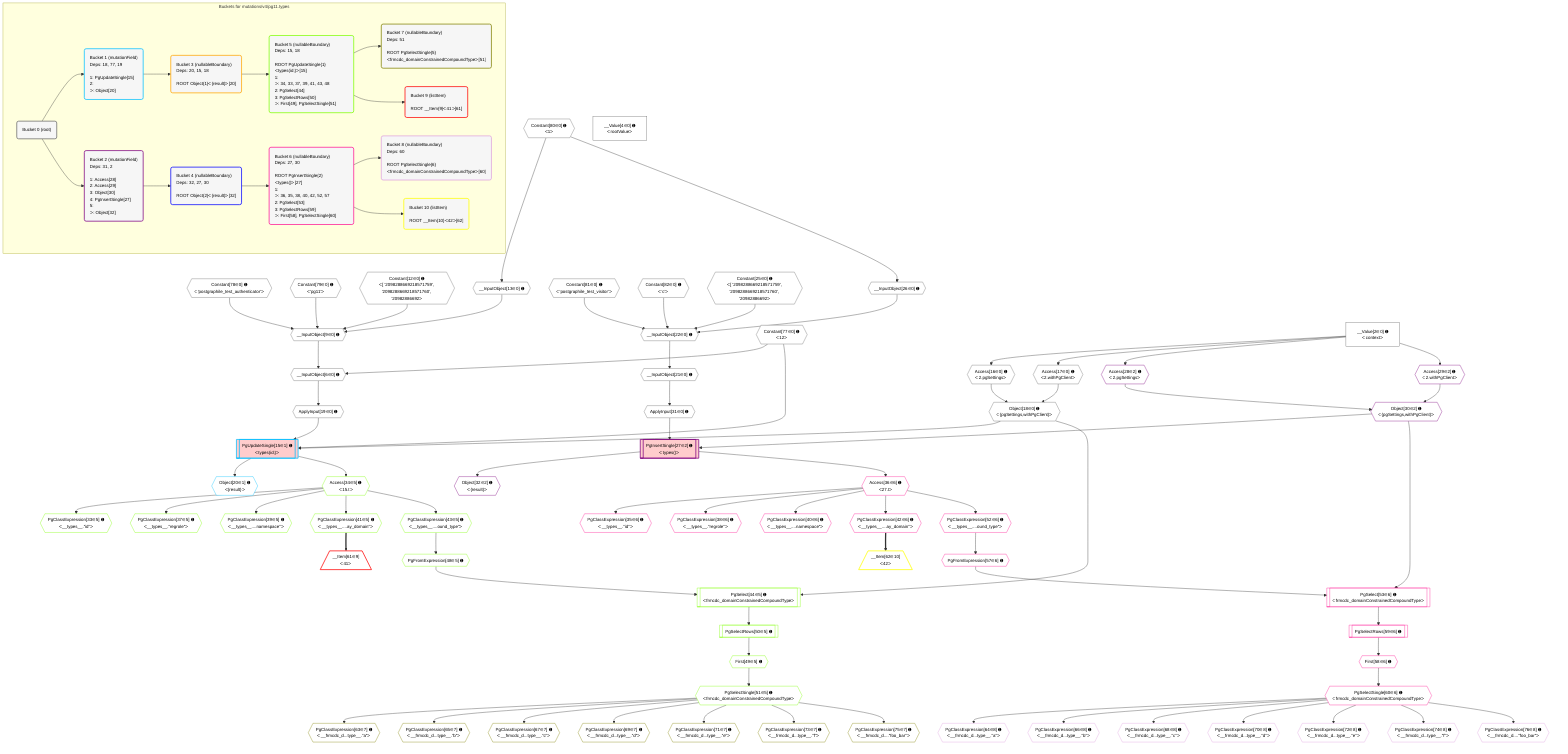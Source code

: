 %%{init: {'themeVariables': { 'fontSize': '12px'}}}%%
graph TD
    classDef path fill:#eee,stroke:#000,color:#000
    classDef plan fill:#fff,stroke-width:1px,color:#000
    classDef itemplan fill:#fff,stroke-width:2px,color:#000
    classDef unbatchedplan fill:#dff,stroke-width:1px,color:#000
    classDef sideeffectplan fill:#fcc,stroke-width:2px,color:#000
    classDef bucket fill:#f6f6f6,color:#000,stroke-width:2px,text-align:left

    subgraph "Buckets for mutations/v4/pg11.types"
    Bucket0("Bucket 0 (root)"):::bucket
    Bucket1("Bucket 1 (mutationField)<br />Deps: 18, 77, 19<br /><br />1: PgUpdateSingle[15]<br />2: <br />ᐳ: Object[20]"):::bucket
    Bucket2("Bucket 2 (mutationField)<br />Deps: 31, 2<br /><br />1: Access[28]<br />2: Access[29]<br />3: Object[30]<br />4: PgInsertSingle[27]<br />5: <br />ᐳ: Object[32]"):::bucket
    Bucket3("Bucket 3 (nullableBoundary)<br />Deps: 20, 15, 18<br /><br />ROOT Object{1}ᐸ{result}ᐳ[20]"):::bucket
    Bucket4("Bucket 4 (nullableBoundary)<br />Deps: 32, 27, 30<br /><br />ROOT Object{2}ᐸ{result}ᐳ[32]"):::bucket
    Bucket5("Bucket 5 (nullableBoundary)<br />Deps: 15, 18<br /><br />ROOT PgUpdateSingle{1}ᐸtypes(id;)ᐳ[15]<br />1: <br />ᐳ: 34, 33, 37, 39, 41, 43, 48<br />2: PgSelect[44]<br />3: PgSelectRows[50]<br />ᐳ: First[49], PgSelectSingle[51]"):::bucket
    Bucket6("Bucket 6 (nullableBoundary)<br />Deps: 27, 30<br /><br />ROOT PgInsertSingle{2}ᐸtypes()ᐳ[27]<br />1: <br />ᐳ: 36, 35, 38, 40, 42, 52, 57<br />2: PgSelect[53]<br />3: PgSelectRows[59]<br />ᐳ: First[58], PgSelectSingle[60]"):::bucket
    Bucket7("Bucket 7 (nullableBoundary)<br />Deps: 51<br /><br />ROOT PgSelectSingle{5}ᐸfrmcdc_domainConstrainedCompoundTypeᐳ[51]"):::bucket
    Bucket8("Bucket 8 (nullableBoundary)<br />Deps: 60<br /><br />ROOT PgSelectSingle{6}ᐸfrmcdc_domainConstrainedCompoundTypeᐳ[60]"):::bucket
    Bucket9("Bucket 9 (listItem)<br /><br />ROOT __Item{9}ᐸ41ᐳ[61]"):::bucket
    Bucket10("Bucket 10 (listItem)<br /><br />ROOT __Item{10}ᐸ42ᐳ[62]"):::bucket
    end
    Bucket0 --> Bucket1 & Bucket2
    Bucket1 --> Bucket3
    Bucket2 --> Bucket4
    Bucket3 --> Bucket5
    Bucket4 --> Bucket6
    Bucket5 --> Bucket7 & Bucket9
    Bucket6 --> Bucket8 & Bucket10

    %% plan dependencies
    __InputObject9{{"__InputObject[9∈0] ➊"}}:::plan
    Constant78{{"Constant[78∈0] ➊<br />ᐸ'postgraphile_test_authenticator'ᐳ"}}:::plan
    Constant79{{"Constant[79∈0] ➊<br />ᐸ'pg11'ᐳ"}}:::plan
    Constant12{{"Constant[12∈0] ➊<br />ᐸ[ '2098288669218571759', '2098288669218571760', '20982886692ᐳ"}}:::plan
    __InputObject13{{"__InputObject[13∈0] ➊"}}:::plan
    Constant78 & Constant79 & Constant12 & __InputObject13 --> __InputObject9
    __InputObject22{{"__InputObject[22∈0] ➊"}}:::plan
    Constant81{{"Constant[81∈0] ➊<br />ᐸ'postgraphile_test_visitor'ᐳ"}}:::plan
    Constant82{{"Constant[82∈0] ➊<br />ᐸ'c'ᐳ"}}:::plan
    Constant25{{"Constant[25∈0] ➊<br />ᐸ[ '2098288669218571759', '2098288669218571760', '20982886692ᐳ"}}:::plan
    __InputObject26{{"__InputObject[26∈0] ➊"}}:::plan
    Constant81 & Constant82 & Constant25 & __InputObject26 --> __InputObject22
    __InputObject6{{"__InputObject[6∈0] ➊"}}:::plan
    Constant77{{"Constant[77∈0] ➊<br />ᐸ12ᐳ"}}:::plan
    Constant77 & __InputObject9 --> __InputObject6
    Constant80{{"Constant[80∈0] ➊<br />ᐸ1ᐳ"}}:::plan
    Constant80 --> __InputObject13
    Object18{{"Object[18∈0] ➊<br />ᐸ{pgSettings,withPgClient}ᐳ"}}:::plan
    Access16{{"Access[16∈0] ➊<br />ᐸ2.pgSettingsᐳ"}}:::plan
    Access17{{"Access[17∈0] ➊<br />ᐸ2.withPgClientᐳ"}}:::plan
    Access16 & Access17 --> Object18
    __InputObject21{{"__InputObject[21∈0] ➊"}}:::plan
    __InputObject22 --> __InputObject21
    Constant80 --> __InputObject26
    __Value2["__Value[2∈0] ➊<br />ᐸcontextᐳ"]:::plan
    __Value2 --> Access16
    __Value2 --> Access17
    ApplyInput19{{"ApplyInput[19∈0] ➊"}}:::plan
    __InputObject6 --> ApplyInput19
    ApplyInput31{{"ApplyInput[31∈0] ➊"}}:::plan
    __InputObject21 --> ApplyInput31
    __Value4["__Value[4∈0] ➊<br />ᐸrootValueᐳ"]:::plan
    PgUpdateSingle15[["PgUpdateSingle[15∈1] ➊<br />ᐸtypes(id;)ᐳ"]]:::sideeffectplan
    Object18 & Constant77 & ApplyInput19 --> PgUpdateSingle15
    Object20{{"Object[20∈1] ➊<br />ᐸ{result}ᐳ"}}:::plan
    PgUpdateSingle15 --> Object20
    PgInsertSingle27[["PgInsertSingle[27∈2] ➊<br />ᐸtypes()ᐳ"]]:::sideeffectplan
    Object30{{"Object[30∈2] ➊<br />ᐸ{pgSettings,withPgClient}ᐳ"}}:::plan
    Object30 & ApplyInput31 --> PgInsertSingle27
    Access28{{"Access[28∈2] ➊<br />ᐸ2.pgSettingsᐳ"}}:::plan
    Access29{{"Access[29∈2] ➊<br />ᐸ2.withPgClientᐳ"}}:::plan
    Access28 & Access29 --> Object30
    __Value2 --> Access28
    __Value2 --> Access29
    Object32{{"Object[32∈2] ➊<br />ᐸ{result}ᐳ"}}:::plan
    PgInsertSingle27 --> Object32
    PgSelect44[["PgSelect[44∈5] ➊<br />ᐸfrmcdc_domainConstrainedCompoundTypeᐳ"]]:::plan
    PgFromExpression48{{"PgFromExpression[48∈5] ➊"}}:::plan
    Object18 & PgFromExpression48 --> PgSelect44
    PgClassExpression33{{"PgClassExpression[33∈5] ➊<br />ᐸ__types__.”id”ᐳ"}}:::plan
    Access34{{"Access[34∈5] ➊<br />ᐸ15.tᐳ"}}:::plan
    Access34 --> PgClassExpression33
    PgUpdateSingle15 --> Access34
    PgClassExpression37{{"PgClassExpression[37∈5] ➊<br />ᐸ__types__.”regrole”ᐳ"}}:::plan
    Access34 --> PgClassExpression37
    PgClassExpression39{{"PgClassExpression[39∈5] ➊<br />ᐸ__types__....namespace”ᐳ"}}:::plan
    Access34 --> PgClassExpression39
    PgClassExpression41{{"PgClassExpression[41∈5] ➊<br />ᐸ__types__....ay_domain”ᐳ"}}:::plan
    Access34 --> PgClassExpression41
    PgClassExpression43{{"PgClassExpression[43∈5] ➊<br />ᐸ__types__....ound_type”ᐳ"}}:::plan
    Access34 --> PgClassExpression43
    PgClassExpression43 --> PgFromExpression48
    First49{{"First[49∈5] ➊"}}:::plan
    PgSelectRows50[["PgSelectRows[50∈5] ➊"]]:::plan
    PgSelectRows50 --> First49
    PgSelect44 --> PgSelectRows50
    PgSelectSingle51{{"PgSelectSingle[51∈5] ➊<br />ᐸfrmcdc_domainConstrainedCompoundTypeᐳ"}}:::plan
    First49 --> PgSelectSingle51
    PgSelect53[["PgSelect[53∈6] ➊<br />ᐸfrmcdc_domainConstrainedCompoundTypeᐳ"]]:::plan
    PgFromExpression57{{"PgFromExpression[57∈6] ➊"}}:::plan
    Object30 & PgFromExpression57 --> PgSelect53
    PgClassExpression35{{"PgClassExpression[35∈6] ➊<br />ᐸ__types__.”id”ᐳ"}}:::plan
    Access36{{"Access[36∈6] ➊<br />ᐸ27.tᐳ"}}:::plan
    Access36 --> PgClassExpression35
    PgInsertSingle27 --> Access36
    PgClassExpression38{{"PgClassExpression[38∈6] ➊<br />ᐸ__types__.”regrole”ᐳ"}}:::plan
    Access36 --> PgClassExpression38
    PgClassExpression40{{"PgClassExpression[40∈6] ➊<br />ᐸ__types__....namespace”ᐳ"}}:::plan
    Access36 --> PgClassExpression40
    PgClassExpression42{{"PgClassExpression[42∈6] ➊<br />ᐸ__types__....ay_domain”ᐳ"}}:::plan
    Access36 --> PgClassExpression42
    PgClassExpression52{{"PgClassExpression[52∈6] ➊<br />ᐸ__types__....ound_type”ᐳ"}}:::plan
    Access36 --> PgClassExpression52
    PgClassExpression52 --> PgFromExpression57
    First58{{"First[58∈6] ➊"}}:::plan
    PgSelectRows59[["PgSelectRows[59∈6] ➊"]]:::plan
    PgSelectRows59 --> First58
    PgSelect53 --> PgSelectRows59
    PgSelectSingle60{{"PgSelectSingle[60∈6] ➊<br />ᐸfrmcdc_domainConstrainedCompoundTypeᐳ"}}:::plan
    First58 --> PgSelectSingle60
    PgClassExpression63{{"PgClassExpression[63∈7] ➊<br />ᐸ__frmcdc_d...type__.”a”ᐳ"}}:::plan
    PgSelectSingle51 --> PgClassExpression63
    PgClassExpression65{{"PgClassExpression[65∈7] ➊<br />ᐸ__frmcdc_d...type__.”b”ᐳ"}}:::plan
    PgSelectSingle51 --> PgClassExpression65
    PgClassExpression67{{"PgClassExpression[67∈7] ➊<br />ᐸ__frmcdc_d...type__.”c”ᐳ"}}:::plan
    PgSelectSingle51 --> PgClassExpression67
    PgClassExpression69{{"PgClassExpression[69∈7] ➊<br />ᐸ__frmcdc_d...type__.”d”ᐳ"}}:::plan
    PgSelectSingle51 --> PgClassExpression69
    PgClassExpression71{{"PgClassExpression[71∈7] ➊<br />ᐸ__frmcdc_d...type__.”e”ᐳ"}}:::plan
    PgSelectSingle51 --> PgClassExpression71
    PgClassExpression73{{"PgClassExpression[73∈7] ➊<br />ᐸ__frmcdc_d...type__.”f”ᐳ"}}:::plan
    PgSelectSingle51 --> PgClassExpression73
    PgClassExpression75{{"PgClassExpression[75∈7] ➊<br />ᐸ__frmcdc_d....”foo_bar”ᐳ"}}:::plan
    PgSelectSingle51 --> PgClassExpression75
    PgClassExpression64{{"PgClassExpression[64∈8] ➊<br />ᐸ__frmcdc_d...type__.”a”ᐳ"}}:::plan
    PgSelectSingle60 --> PgClassExpression64
    PgClassExpression66{{"PgClassExpression[66∈8] ➊<br />ᐸ__frmcdc_d...type__.”b”ᐳ"}}:::plan
    PgSelectSingle60 --> PgClassExpression66
    PgClassExpression68{{"PgClassExpression[68∈8] ➊<br />ᐸ__frmcdc_d...type__.”c”ᐳ"}}:::plan
    PgSelectSingle60 --> PgClassExpression68
    PgClassExpression70{{"PgClassExpression[70∈8] ➊<br />ᐸ__frmcdc_d...type__.”d”ᐳ"}}:::plan
    PgSelectSingle60 --> PgClassExpression70
    PgClassExpression72{{"PgClassExpression[72∈8] ➊<br />ᐸ__frmcdc_d...type__.”e”ᐳ"}}:::plan
    PgSelectSingle60 --> PgClassExpression72
    PgClassExpression74{{"PgClassExpression[74∈8] ➊<br />ᐸ__frmcdc_d...type__.”f”ᐳ"}}:::plan
    PgSelectSingle60 --> PgClassExpression74
    PgClassExpression76{{"PgClassExpression[76∈8] ➊<br />ᐸ__frmcdc_d....”foo_bar”ᐳ"}}:::plan
    PgSelectSingle60 --> PgClassExpression76
    __Item61[/"__Item[61∈9]<br />ᐸ41ᐳ"\]:::itemplan
    PgClassExpression41 ==> __Item61
    __Item62[/"__Item[62∈10]<br />ᐸ42ᐳ"\]:::itemplan
    PgClassExpression42 ==> __Item62

    %% define steps
    classDef bucket0 stroke:#696969
    class Bucket0,__Value2,__Value4,__InputObject6,__InputObject9,Constant12,__InputObject13,Access16,Access17,Object18,ApplyInput19,__InputObject21,__InputObject22,Constant25,__InputObject26,ApplyInput31,Constant77,Constant78,Constant79,Constant80,Constant81,Constant82 bucket0
    classDef bucket1 stroke:#00bfff
    class Bucket1,PgUpdateSingle15,Object20 bucket1
    classDef bucket2 stroke:#7f007f
    class Bucket2,PgInsertSingle27,Access28,Access29,Object30,Object32 bucket2
    classDef bucket3 stroke:#ffa500
    class Bucket3 bucket3
    classDef bucket4 stroke:#0000ff
    class Bucket4 bucket4
    classDef bucket5 stroke:#7fff00
    class Bucket5,PgClassExpression33,Access34,PgClassExpression37,PgClassExpression39,PgClassExpression41,PgClassExpression43,PgSelect44,PgFromExpression48,First49,PgSelectRows50,PgSelectSingle51 bucket5
    classDef bucket6 stroke:#ff1493
    class Bucket6,PgClassExpression35,Access36,PgClassExpression38,PgClassExpression40,PgClassExpression42,PgClassExpression52,PgSelect53,PgFromExpression57,First58,PgSelectRows59,PgSelectSingle60 bucket6
    classDef bucket7 stroke:#808000
    class Bucket7,PgClassExpression63,PgClassExpression65,PgClassExpression67,PgClassExpression69,PgClassExpression71,PgClassExpression73,PgClassExpression75 bucket7
    classDef bucket8 stroke:#dda0dd
    class Bucket8,PgClassExpression64,PgClassExpression66,PgClassExpression68,PgClassExpression70,PgClassExpression72,PgClassExpression74,PgClassExpression76 bucket8
    classDef bucket9 stroke:#ff0000
    class Bucket9,__Item61 bucket9
    classDef bucket10 stroke:#ffff00
    class Bucket10,__Item62 bucket10